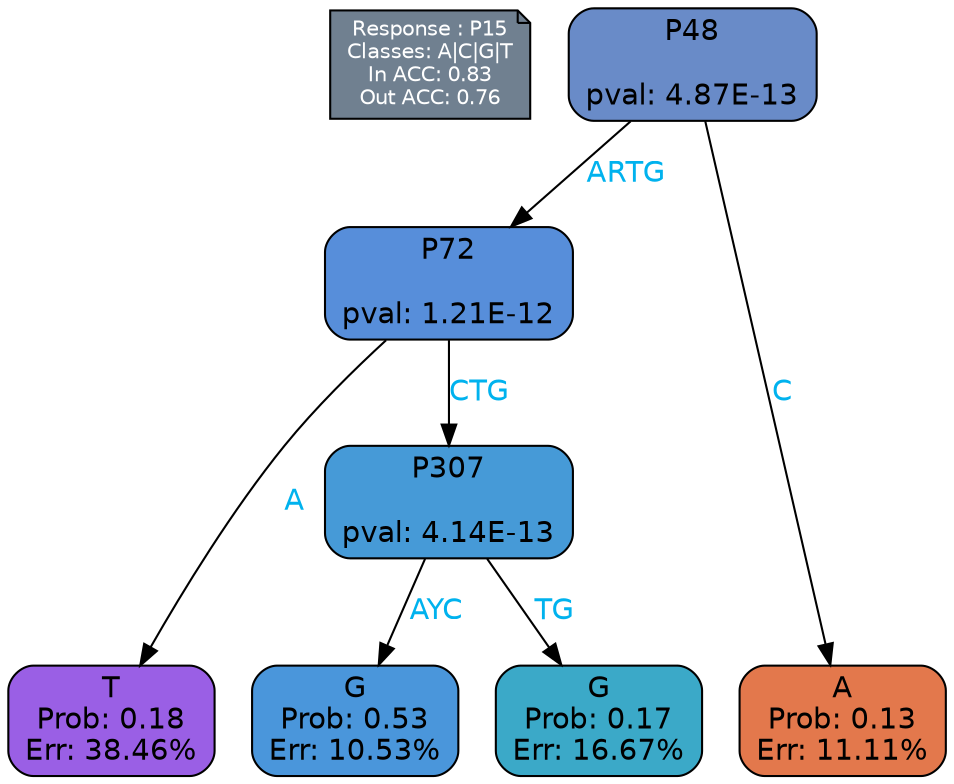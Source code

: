 digraph Tree {
node [shape=box, style="filled, rounded", color="black", fontname=helvetica] ;
graph [ranksep=equally, splines=polylines, bgcolor=transparent, dpi=600] ;
edge [fontname=helvetica] ;
LEGEND [label="Response : P15
Classes: A|C|G|T
In ACC: 0.83
Out ACC: 0.76
",shape=note,align=left,style=filled,fillcolor="slategray",fontcolor="white",fontsize=10];1 [label="P48

pval: 4.87E-13", fillcolor="#698bc8"] ;
2 [label="P72

pval: 1.21E-12", fillcolor="#578eda"] ;
3 [label="T
Prob: 0.18
Err: 38.46%", fillcolor="#9a5fe5"] ;
4 [label="P307

pval: 4.14E-13", fillcolor="#469ad7"] ;
5 [label="G
Prob: 0.53
Err: 10.53%", fillcolor="#4a96db"] ;
6 [label="G
Prob: 0.17
Err: 16.67%", fillcolor="#3ba9c8"] ;
7 [label="A
Prob: 0.13
Err: 11.11%", fillcolor="#e3784c"] ;
1 -> 2 [label="ARTG",fontcolor=deepskyblue2] ;
1 -> 7 [label="C",fontcolor=deepskyblue2] ;
2 -> 3 [label="A",fontcolor=deepskyblue2] ;
2 -> 4 [label="CTG",fontcolor=deepskyblue2] ;
4 -> 5 [label="AYC",fontcolor=deepskyblue2] ;
4 -> 6 [label="TG",fontcolor=deepskyblue2] ;
{rank = same; 3;5;6;7;}{rank = same; LEGEND;1;}}